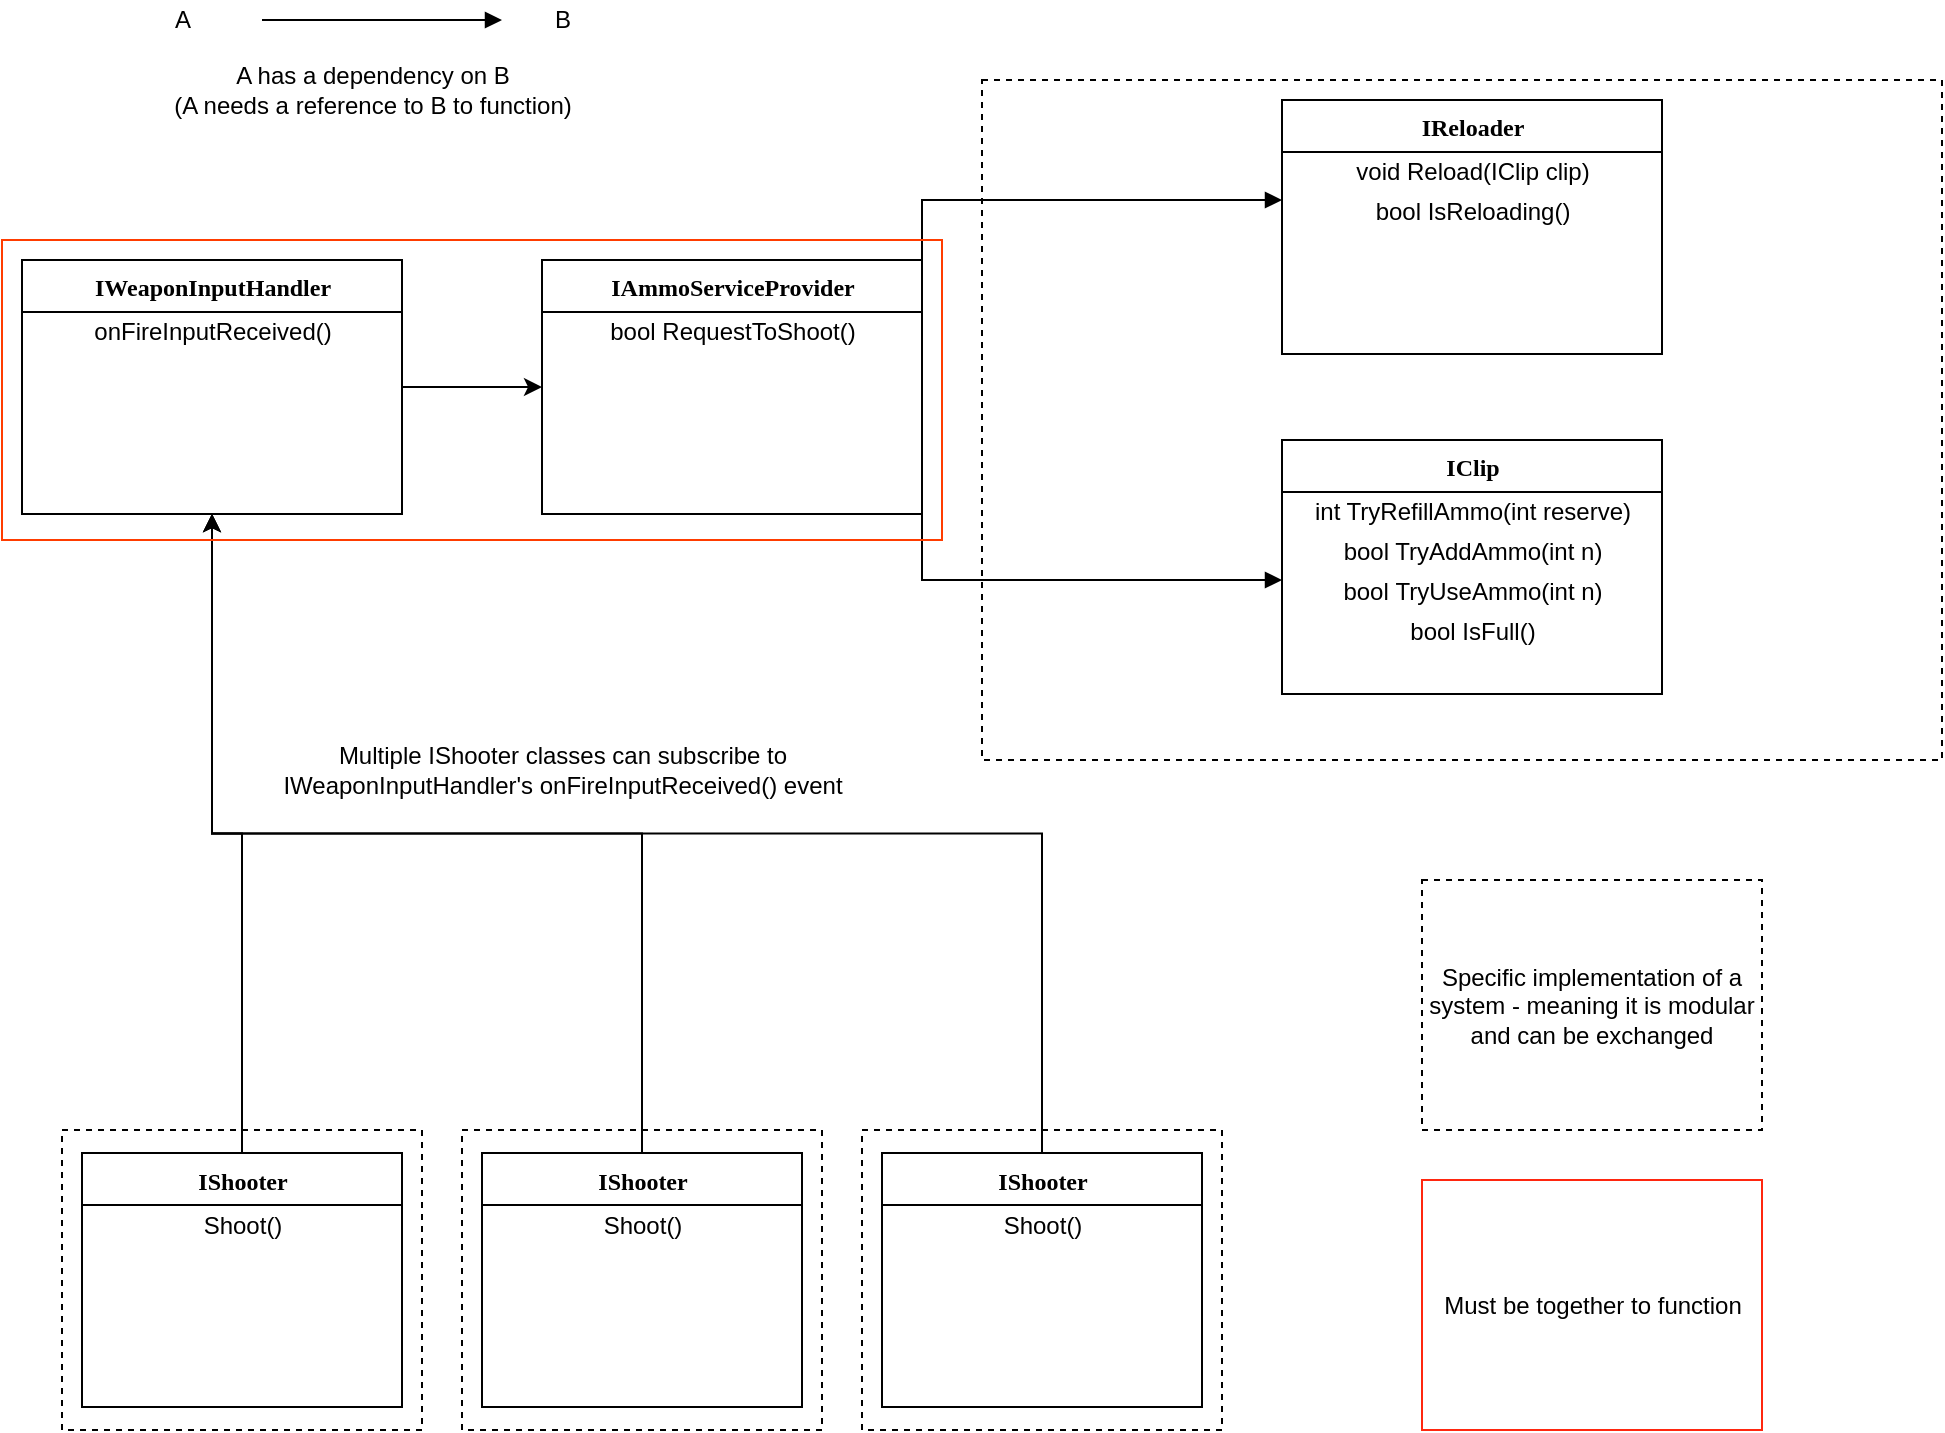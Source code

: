 <mxfile version="13.4.5" type="device"><diagram name="Page-1" id="9f46799a-70d6-7492-0946-bef42562c5a5"><mxGraphModel dx="1422" dy="762" grid="1" gridSize="10" guides="1" tooltips="1" connect="1" arrows="1" fold="1" page="1" pageScale="1" pageWidth="1100" pageHeight="850" background="#ffffff" math="0" shadow="0"><root><mxCell id="0"/><mxCell id="1" parent="0"/><mxCell id="JTWLkaevDLAHBYyEsrbF-3" value="" style="rounded=0;whiteSpace=wrap;html=1;dashed=1;fillColor=none;" parent="1" vertex="1"><mxGeometry x="530" y="90" width="480" height="340" as="geometry"/></mxCell><mxCell id="JTWLkaevDLAHBYyEsrbF-7" style="edgeStyle=elbowEdgeStyle;html=1;labelBackgroundColor=none;startFill=0;endArrow=block;endFill=1;fontFamily=Verdana;fontSize=12;elbow=vertical;rounded=0;exitX=1;exitY=0.75;exitDx=0;exitDy=0;" parent="1" source="JTWLkaevDLAHBYyEsrbF-1" edge="1"><mxGeometry relative="1" as="geometry"><mxPoint x="500" y="390" as="sourcePoint"/><mxPoint x="680" y="340" as="targetPoint"/><Array as="points"><mxPoint x="580" y="340"/><mxPoint x="640" y="350"/><mxPoint x="550" y="360"/><mxPoint x="520" y="370"/><mxPoint x="530" y="380"/><mxPoint x="440" y="390"/><mxPoint x="460" y="414"/></Array></mxGeometry></mxCell><mxCell id="JTWLkaevDLAHBYyEsrbF-9" style="edgeStyle=elbowEdgeStyle;html=1;labelBackgroundColor=none;startFill=0;endArrow=block;endFill=1;fontFamily=Verdana;fontSize=12;elbow=vertical;rounded=0;exitX=1;exitY=0.5;exitDx=0;exitDy=0;" parent="1" edge="1" source="JTWLkaevDLAHBYyEsrbF-1"><mxGeometry relative="1" as="geometry"><mxPoint x="490" y="205.25" as="sourcePoint"/><mxPoint x="680" y="150" as="targetPoint"/><Array as="points"><mxPoint x="590" y="150"/><mxPoint x="640" y="290"/><mxPoint x="550" y="300"/><mxPoint x="520" y="310"/><mxPoint x="530" y="320"/><mxPoint x="440" y="330"/><mxPoint x="460" y="354"/></Array></mxGeometry></mxCell><mxCell id="JTWLkaevDLAHBYyEsrbF-17" style="edgeStyle=elbowEdgeStyle;html=1;labelBackgroundColor=none;startFill=0;endArrow=block;endFill=1;fontFamily=Verdana;fontSize=12;elbow=vertical;rounded=0;" parent="1" edge="1"><mxGeometry relative="1" as="geometry"><mxPoint x="170" y="60" as="sourcePoint"/><mxPoint x="290" y="60" as="targetPoint"/><Array as="points"><mxPoint x="210" y="60"/><mxPoint x="230" y="36"/><mxPoint x="250" y="60"/></Array></mxGeometry></mxCell><mxCell id="JTWLkaevDLAHBYyEsrbF-18" value="A" style="text;html=1;align=center;verticalAlign=middle;resizable=0;points=[];autosize=1;" parent="1" vertex="1"><mxGeometry x="120" y="50" width="20" height="20" as="geometry"/></mxCell><mxCell id="JTWLkaevDLAHBYyEsrbF-19" value="B" style="text;html=1;align=center;verticalAlign=middle;resizable=0;points=[];autosize=1;" parent="1" vertex="1"><mxGeometry x="310" y="50" width="20" height="20" as="geometry"/></mxCell><mxCell id="JTWLkaevDLAHBYyEsrbF-20" value="A has a dependency on B&lt;br&gt;(A needs a reference to B to function)&lt;br&gt;" style="text;html=1;align=center;verticalAlign=middle;resizable=0;points=[];autosize=1;" parent="1" vertex="1"><mxGeometry x="120" y="80" width="210" height="30" as="geometry"/></mxCell><mxCell id="JTWLkaevDLAHBYyEsrbF-4" value="IReloader&lt;br&gt;" style="swimlane;html=1;fontStyle=1;align=center;verticalAlign=top;childLayout=stackLayout;horizontal=1;startSize=26;horizontalStack=0;resizeParent=1;resizeLast=0;collapsible=1;marginBottom=0;swimlaneFillColor=#ffffff;rounded=0;shadow=0;comic=0;labelBackgroundColor=none;strokeWidth=1;fillColor=none;fontFamily=Verdana;fontSize=12" parent="1" vertex="1"><mxGeometry x="680" y="100" width="190" height="127" as="geometry"/></mxCell><mxCell id="JTWLkaevDLAHBYyEsrbF-13" value="void Reload(IClip clip)" style="text;html=1;align=center;verticalAlign=middle;resizable=0;points=[];autosize=1;" parent="JTWLkaevDLAHBYyEsrbF-4" vertex="1"><mxGeometry y="26" width="190" height="20" as="geometry"/></mxCell><mxCell id="JTWLkaevDLAHBYyEsrbF-14" value="bool IsReloading()" style="text;html=1;align=center;verticalAlign=middle;resizable=0;points=[];autosize=1;" parent="JTWLkaevDLAHBYyEsrbF-4" vertex="1"><mxGeometry y="46" width="190" height="20" as="geometry"/></mxCell><mxCell id="JTWLkaevDLAHBYyEsrbF-5" value="IClip&lt;br&gt;" style="swimlane;html=1;fontStyle=1;align=center;verticalAlign=top;childLayout=stackLayout;horizontal=1;startSize=26;horizontalStack=0;resizeParent=1;resizeLast=0;collapsible=1;marginBottom=0;swimlaneFillColor=#ffffff;rounded=0;shadow=0;comic=0;labelBackgroundColor=none;strokeWidth=1;fillColor=none;fontFamily=Verdana;fontSize=12" parent="1" vertex="1"><mxGeometry x="680" y="270" width="190" height="127" as="geometry"/></mxCell><mxCell id="JTWLkaevDLAHBYyEsrbF-15" value="int TryRefillAmmo(int reserve)" style="text;html=1;align=center;verticalAlign=middle;resizable=0;points=[];autosize=1;" parent="JTWLkaevDLAHBYyEsrbF-5" vertex="1"><mxGeometry y="26" width="190" height="20" as="geometry"/></mxCell><mxCell id="JTWLkaevDLAHBYyEsrbF-16" value="bool TryAddAmmo(int n)" style="text;html=1;align=center;verticalAlign=middle;resizable=0;points=[];autosize=1;" parent="JTWLkaevDLAHBYyEsrbF-5" vertex="1"><mxGeometry y="46" width="190" height="20" as="geometry"/></mxCell><mxCell id="JTWLkaevDLAHBYyEsrbF-21" value="bool&amp;nbsp;TryUseAmmo(int n)" style="text;html=1;align=center;verticalAlign=middle;resizable=0;points=[];autosize=1;" parent="JTWLkaevDLAHBYyEsrbF-5" vertex="1"><mxGeometry y="66" width="190" height="20" as="geometry"/></mxCell><mxCell id="YIdRKQeO_hCd3vfNRSMF-28" value="bool IsFull()" style="text;html=1;align=center;verticalAlign=middle;resizable=0;points=[];autosize=1;" vertex="1" parent="JTWLkaevDLAHBYyEsrbF-5"><mxGeometry y="86" width="190" height="20" as="geometry"/></mxCell><mxCell id="JTWLkaevDLAHBYyEsrbF-1" value="IAmmoServiceProvider" style="swimlane;html=1;fontStyle=1;align=center;verticalAlign=top;childLayout=stackLayout;horizontal=1;startSize=26;horizontalStack=0;resizeParent=1;resizeLast=0;collapsible=1;marginBottom=0;swimlaneFillColor=#ffffff;rounded=0;shadow=0;comic=0;labelBackgroundColor=none;strokeWidth=1;fillColor=none;fontFamily=Verdana;fontSize=12" parent="1" vertex="1"><mxGeometry x="310" y="180" width="190" height="127" as="geometry"/></mxCell><mxCell id="JTWLkaevDLAHBYyEsrbF-11" value="bool RequestToShoot()" style="text;html=1;align=center;verticalAlign=middle;resizable=0;points=[];autosize=1;" parent="JTWLkaevDLAHBYyEsrbF-1" vertex="1"><mxGeometry y="26" width="190" height="20" as="geometry"/></mxCell><mxCell id="YIdRKQeO_hCd3vfNRSMF-7" style="edgeStyle=orthogonalEdgeStyle;rounded=0;orthogonalLoop=1;jettySize=auto;html=1;entryX=0;entryY=0.5;entryDx=0;entryDy=0;" edge="1" parent="1" source="YIdRKQeO_hCd3vfNRSMF-2" target="JTWLkaevDLAHBYyEsrbF-1"><mxGeometry relative="1" as="geometry"/></mxCell><mxCell id="YIdRKQeO_hCd3vfNRSMF-2" value="IWeaponInputHandler" style="swimlane;html=1;fontStyle=1;align=center;verticalAlign=top;childLayout=stackLayout;horizontal=1;startSize=26;horizontalStack=0;resizeParent=1;resizeLast=0;collapsible=1;marginBottom=0;swimlaneFillColor=#ffffff;rounded=0;shadow=0;comic=0;labelBackgroundColor=none;strokeWidth=1;fillColor=none;fontFamily=Verdana;fontSize=12" vertex="1" parent="1"><mxGeometry x="50" y="180" width="190" height="127" as="geometry"/></mxCell><mxCell id="YIdRKQeO_hCd3vfNRSMF-3" value="onFireInputReceived()" style="text;html=1;align=center;verticalAlign=middle;resizable=0;points=[];autosize=1;" vertex="1" parent="YIdRKQeO_hCd3vfNRSMF-2"><mxGeometry y="26" width="190" height="20" as="geometry"/></mxCell><mxCell id="YIdRKQeO_hCd3vfNRSMF-8" value="Multiple IShooter classes can subscribe to&lt;br&gt;IWeaponInputHandler's onFireInputReceived() event" style="text;html=1;align=center;verticalAlign=middle;resizable=0;points=[];autosize=1;" vertex="1" parent="1"><mxGeometry x="170" y="420" width="300" height="30" as="geometry"/></mxCell><mxCell id="YIdRKQeO_hCd3vfNRSMF-13" value="" style="rounded=0;whiteSpace=wrap;html=1;dashed=1;fillColor=none;" vertex="1" parent="1"><mxGeometry x="70" y="615" width="180" height="150" as="geometry"/></mxCell><mxCell id="YIdRKQeO_hCd3vfNRSMF-14" value="Specific implementation of a system - meaning it is modular and can be exchanged" style="rounded=0;whiteSpace=wrap;html=1;dashed=1;fillColor=none;" vertex="1" parent="1"><mxGeometry x="750" y="490" width="170" height="125" as="geometry"/></mxCell><mxCell id="YIdRKQeO_hCd3vfNRSMF-15" value="Must be together to function" style="text;html=1;align=center;verticalAlign=middle;resizable=0;points=[];autosize=1;" vertex="1" parent="1"><mxGeometry x="755" y="692.5" width="160" height="20" as="geometry"/></mxCell><mxCell id="YIdRKQeO_hCd3vfNRSMF-16" value="" style="rounded=0;whiteSpace=wrap;html=1;fillColor=none;strokeColor=#FF270F;" vertex="1" parent="1"><mxGeometry x="750" y="640" width="170" height="125" as="geometry"/></mxCell><mxCell id="YIdRKQeO_hCd3vfNRSMF-24" style="edgeStyle=orthogonalEdgeStyle;rounded=0;orthogonalLoop=1;jettySize=auto;html=1;exitX=0.5;exitY=0;exitDx=0;exitDy=0;entryX=0.5;entryY=1;entryDx=0;entryDy=0;" edge="1" parent="1" source="78961159f06e98e8-17" target="YIdRKQeO_hCd3vfNRSMF-2"><mxGeometry relative="1" as="geometry"/></mxCell><mxCell id="78961159f06e98e8-17" value="IShooter" style="swimlane;html=1;fontStyle=1;align=center;verticalAlign=top;childLayout=stackLayout;horizontal=1;startSize=26;horizontalStack=0;resizeParent=1;resizeLast=0;collapsible=1;marginBottom=0;swimlaneFillColor=#ffffff;rounded=0;shadow=0;comic=0;labelBackgroundColor=none;strokeWidth=1;fillColor=none;fontFamily=Verdana;fontSize=12" parent="1" vertex="1"><mxGeometry x="80" y="626.5" width="160" height="127" as="geometry"/></mxCell><mxCell id="JTWLkaevDLAHBYyEsrbF-10" value="Shoot()" style="text;html=1;align=center;verticalAlign=middle;resizable=0;points=[];autosize=1;" parent="78961159f06e98e8-17" vertex="1"><mxGeometry y="26" width="160" height="20" as="geometry"/></mxCell><mxCell id="YIdRKQeO_hCd3vfNRSMF-17" value="" style="rounded=0;whiteSpace=wrap;html=1;dashed=1;fillColor=none;" vertex="1" parent="1"><mxGeometry x="270" y="615" width="180" height="150" as="geometry"/></mxCell><mxCell id="YIdRKQeO_hCd3vfNRSMF-25" style="edgeStyle=orthogonalEdgeStyle;rounded=0;orthogonalLoop=1;jettySize=auto;html=1;exitX=0.5;exitY=0;exitDx=0;exitDy=0;entryX=0.5;entryY=1;entryDx=0;entryDy=0;" edge="1" parent="1" source="YIdRKQeO_hCd3vfNRSMF-18" target="YIdRKQeO_hCd3vfNRSMF-2"><mxGeometry relative="1" as="geometry"/></mxCell><mxCell id="YIdRKQeO_hCd3vfNRSMF-18" value="IShooter" style="swimlane;html=1;fontStyle=1;align=center;verticalAlign=top;childLayout=stackLayout;horizontal=1;startSize=26;horizontalStack=0;resizeParent=1;resizeLast=0;collapsible=1;marginBottom=0;swimlaneFillColor=#ffffff;rounded=0;shadow=0;comic=0;labelBackgroundColor=none;strokeWidth=1;fillColor=none;fontFamily=Verdana;fontSize=12" vertex="1" parent="1"><mxGeometry x="280" y="626.5" width="160" height="127" as="geometry"/></mxCell><mxCell id="YIdRKQeO_hCd3vfNRSMF-19" value="Shoot()" style="text;html=1;align=center;verticalAlign=middle;resizable=0;points=[];autosize=1;" vertex="1" parent="YIdRKQeO_hCd3vfNRSMF-18"><mxGeometry y="26" width="160" height="20" as="geometry"/></mxCell><mxCell id="YIdRKQeO_hCd3vfNRSMF-20" value="" style="rounded=0;whiteSpace=wrap;html=1;dashed=1;fillColor=none;" vertex="1" parent="1"><mxGeometry x="470" y="615" width="180" height="150" as="geometry"/></mxCell><mxCell id="YIdRKQeO_hCd3vfNRSMF-26" style="edgeStyle=orthogonalEdgeStyle;rounded=0;orthogonalLoop=1;jettySize=auto;html=1;exitX=0.5;exitY=0;exitDx=0;exitDy=0;entryX=0.5;entryY=1;entryDx=0;entryDy=0;" edge="1" parent="1" source="YIdRKQeO_hCd3vfNRSMF-21" target="YIdRKQeO_hCd3vfNRSMF-2"><mxGeometry relative="1" as="geometry"/></mxCell><mxCell id="YIdRKQeO_hCd3vfNRSMF-21" value="IShooter" style="swimlane;html=1;fontStyle=1;align=center;verticalAlign=top;childLayout=stackLayout;horizontal=1;startSize=26;horizontalStack=0;resizeParent=1;resizeLast=0;collapsible=1;marginBottom=0;swimlaneFillColor=#ffffff;rounded=0;shadow=0;comic=0;labelBackgroundColor=none;strokeWidth=1;fillColor=none;fontFamily=Verdana;fontSize=12" vertex="1" parent="1"><mxGeometry x="480" y="626.5" width="160" height="127" as="geometry"/></mxCell><mxCell id="YIdRKQeO_hCd3vfNRSMF-22" value="Shoot()" style="text;html=1;align=center;verticalAlign=middle;resizable=0;points=[];autosize=1;" vertex="1" parent="YIdRKQeO_hCd3vfNRSMF-21"><mxGeometry y="26" width="160" height="20" as="geometry"/></mxCell><mxCell id="YIdRKQeO_hCd3vfNRSMF-27" value="" style="rounded=0;whiteSpace=wrap;html=1;fillColor=none;strokeColor=#FF3C00;" vertex="1" parent="1"><mxGeometry x="40" y="170" width="470" height="150" as="geometry"/></mxCell></root></mxGraphModel></diagram></mxfile>